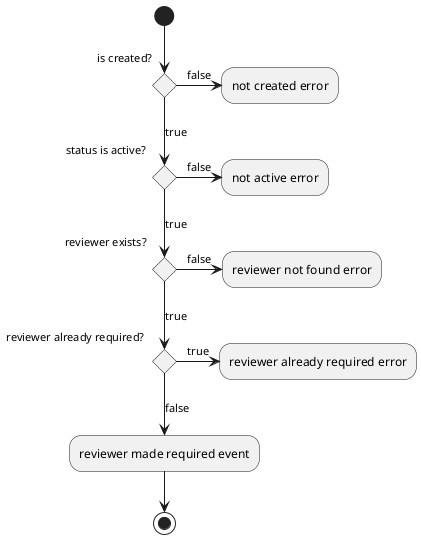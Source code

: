 @startuml make reviewer required

(*) --> if "is created?" then
  ->[false] "not created error"
else
  -->[true] if "status is active?" then
    ->[false] "not active error"
  else
    [true] if "reviewer exists?" then
      ->[false] "reviewer not found error"
    else
      [true] if "reviewer already required?" then
        ->[true] "reviewer already required error"
      else
        -->[false] "reviewer made required event"
        --> (*)
      endif
    endif
  endif
endif

@enduml
